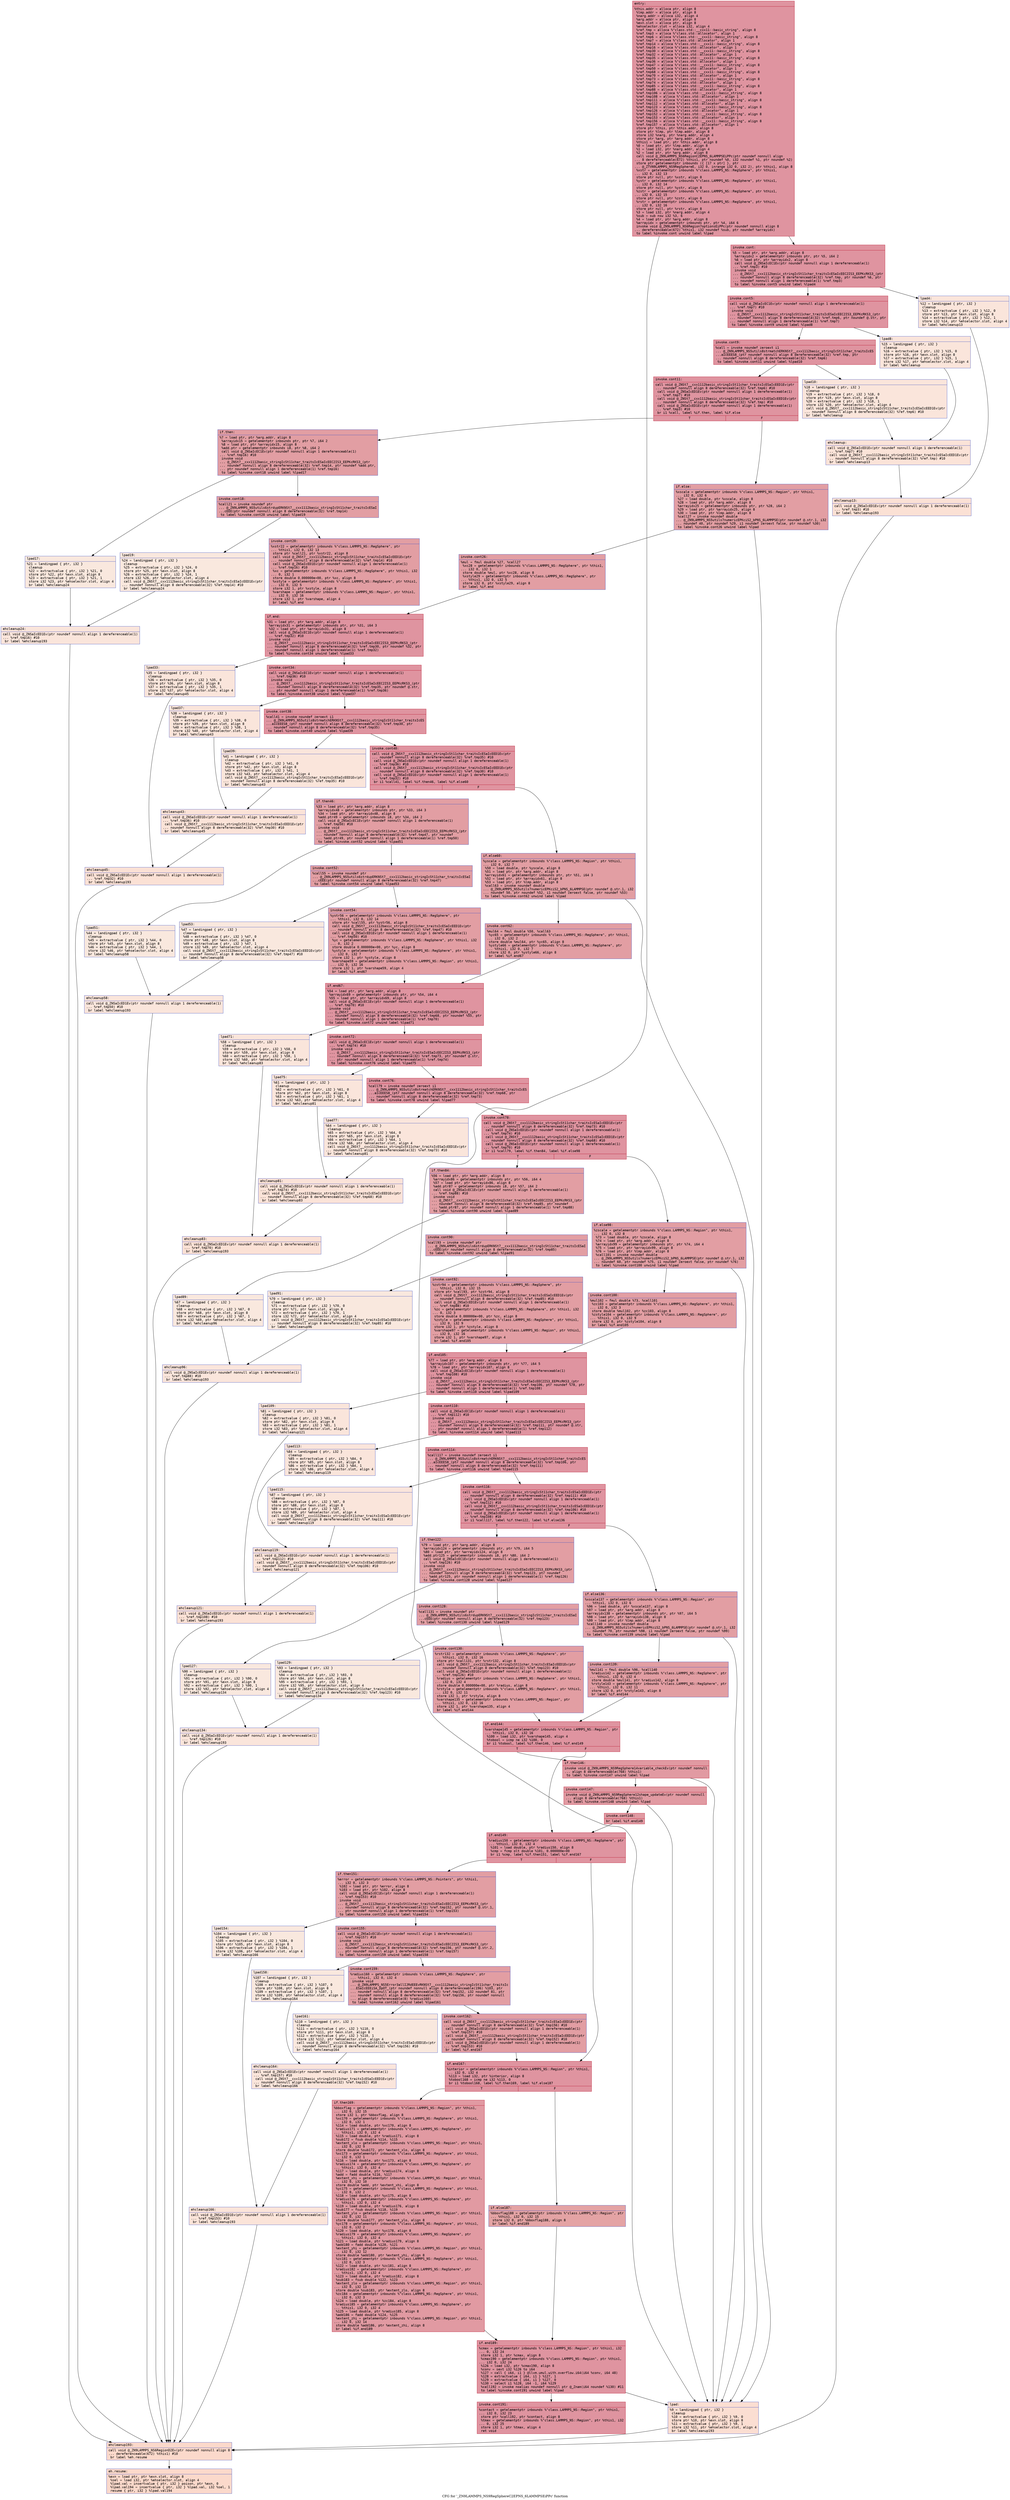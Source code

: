digraph "CFG for '_ZN9LAMMPS_NS9RegSphereC2EPNS_6LAMMPSEiPPc' function" {
	label="CFG for '_ZN9LAMMPS_NS9RegSphereC2EPNS_6LAMMPSEiPPc' function";

	Node0x55f8d2d08240 [shape=record,color="#b70d28ff", style=filled, fillcolor="#b70d2870" fontname="Courier",label="{entry:\l|  %this.addr = alloca ptr, align 8\l  %lmp.addr = alloca ptr, align 8\l  %narg.addr = alloca i32, align 4\l  %arg.addr = alloca ptr, align 8\l  %exn.slot = alloca ptr, align 8\l  %ehselector.slot = alloca i32, align 4\l  %ref.tmp = alloca %\"class.std::__cxx11::basic_string\", align 8\l  %ref.tmp3 = alloca %\"class.std::allocator\", align 1\l  %ref.tmp6 = alloca %\"class.std::__cxx11::basic_string\", align 8\l  %ref.tmp7 = alloca %\"class.std::allocator\", align 1\l  %ref.tmp14 = alloca %\"class.std::__cxx11::basic_string\", align 8\l  %ref.tmp16 = alloca %\"class.std::allocator\", align 1\l  %ref.tmp30 = alloca %\"class.std::__cxx11::basic_string\", align 8\l  %ref.tmp32 = alloca %\"class.std::allocator\", align 1\l  %ref.tmp35 = alloca %\"class.std::__cxx11::basic_string\", align 8\l  %ref.tmp36 = alloca %\"class.std::allocator\", align 1\l  %ref.tmp47 = alloca %\"class.std::__cxx11::basic_string\", align 8\l  %ref.tmp50 = alloca %\"class.std::allocator\", align 1\l  %ref.tmp68 = alloca %\"class.std::__cxx11::basic_string\", align 8\l  %ref.tmp70 = alloca %\"class.std::allocator\", align 1\l  %ref.tmp73 = alloca %\"class.std::__cxx11::basic_string\", align 8\l  %ref.tmp74 = alloca %\"class.std::allocator\", align 1\l  %ref.tmp85 = alloca %\"class.std::__cxx11::basic_string\", align 8\l  %ref.tmp88 = alloca %\"class.std::allocator\", align 1\l  %ref.tmp106 = alloca %\"class.std::__cxx11::basic_string\", align 8\l  %ref.tmp108 = alloca %\"class.std::allocator\", align 1\l  %ref.tmp111 = alloca %\"class.std::__cxx11::basic_string\", align 8\l  %ref.tmp112 = alloca %\"class.std::allocator\", align 1\l  %ref.tmp123 = alloca %\"class.std::__cxx11::basic_string\", align 8\l  %ref.tmp126 = alloca %\"class.std::allocator\", align 1\l  %ref.tmp152 = alloca %\"class.std::__cxx11::basic_string\", align 8\l  %ref.tmp153 = alloca %\"class.std::allocator\", align 1\l  %ref.tmp156 = alloca %\"class.std::__cxx11::basic_string\", align 8\l  %ref.tmp157 = alloca %\"class.std::allocator\", align 1\l  store ptr %this, ptr %this.addr, align 8\l  store ptr %lmp, ptr %lmp.addr, align 8\l  store i32 %narg, ptr %narg.addr, align 4\l  store ptr %arg, ptr %arg.addr, align 8\l  %this1 = load ptr, ptr %this.addr, align 8\l  %0 = load ptr, ptr %lmp.addr, align 8\l  %1 = load i32, ptr %narg.addr, align 4\l  %2 = load ptr, ptr %arg.addr, align 8\l  call void @_ZN9LAMMPS_NS6RegionC2EPNS_6LAMMPSEiPPc(ptr noundef nonnull align\l... 8 dereferenceable(672) %this1, ptr noundef %0, i32 noundef %1, ptr noundef %2)\l  store ptr getelementptr inbounds (\{ [17 x ptr] \}, ptr\l... @_ZTVN9LAMMPS_NS9RegSphereE, i32 0, inrange i32 0, i32 2), ptr %this1, align 8\l  %xstr = getelementptr inbounds %\"class.LAMMPS_NS::RegSphere\", ptr %this1,\l... i32 0, i32 13\l  store ptr null, ptr %xstr, align 8\l  %ystr = getelementptr inbounds %\"class.LAMMPS_NS::RegSphere\", ptr %this1,\l... i32 0, i32 14\l  store ptr null, ptr %ystr, align 8\l  %zstr = getelementptr inbounds %\"class.LAMMPS_NS::RegSphere\", ptr %this1,\l... i32 0, i32 15\l  store ptr null, ptr %zstr, align 8\l  %rstr = getelementptr inbounds %\"class.LAMMPS_NS::RegSphere\", ptr %this1,\l... i32 0, i32 16\l  store ptr null, ptr %rstr, align 8\l  %3 = load i32, ptr %narg.addr, align 4\l  %sub = sub nsw i32 %3, 6\l  %4 = load ptr, ptr %arg.addr, align 8\l  %arrayidx = getelementptr inbounds ptr, ptr %4, i64 6\l  invoke void @_ZN9LAMMPS_NS6Region7optionsEiPPc(ptr noundef nonnull align 8\l... dereferenceable(672) %this1, i32 noundef %sub, ptr noundef %arrayidx)\l          to label %invoke.cont unwind label %lpad\l}"];
	Node0x55f8d2d08240 -> Node0x55f8d2d0bfe0[tooltip="entry -> invoke.cont\nProbability 100.00%" ];
	Node0x55f8d2d08240 -> Node0x55f8d2d0c0c0[tooltip="entry -> lpad\nProbability 0.00%" ];
	Node0x55f8d2d0bfe0 [shape=record,color="#b70d28ff", style=filled, fillcolor="#b70d2870" fontname="Courier",label="{invoke.cont:\l|  %5 = load ptr, ptr %arg.addr, align 8\l  %arrayidx2 = getelementptr inbounds ptr, ptr %5, i64 2\l  %6 = load ptr, ptr %arrayidx2, align 8\l  call void @_ZNSaIcEC1Ev(ptr noundef nonnull align 1 dereferenceable(1)\l... %ref.tmp3) #10\l  invoke void\l... @_ZNSt7__cxx1112basic_stringIcSt11char_traitsIcESaIcEEC2IS3_EEPKcRKS3_(ptr\l... noundef nonnull align 8 dereferenceable(32) %ref.tmp, ptr noundef %6, ptr\l... noundef nonnull align 1 dereferenceable(1) %ref.tmp3)\l          to label %invoke.cont5 unwind label %lpad4\l}"];
	Node0x55f8d2d0bfe0 -> Node0x55f8d2d0cd70[tooltip="invoke.cont -> invoke.cont5\nProbability 100.00%" ];
	Node0x55f8d2d0bfe0 -> Node0x55f8d2d0ce50[tooltip="invoke.cont -> lpad4\nProbability 0.00%" ];
	Node0x55f8d2d0cd70 [shape=record,color="#b70d28ff", style=filled, fillcolor="#b70d2870" fontname="Courier",label="{invoke.cont5:\l|  call void @_ZNSaIcEC1Ev(ptr noundef nonnull align 1 dereferenceable(1)\l... %ref.tmp7) #10\l  invoke void\l... @_ZNSt7__cxx1112basic_stringIcSt11char_traitsIcESaIcEEC2IS3_EEPKcRKS3_(ptr\l... noundef nonnull align 8 dereferenceable(32) %ref.tmp6, ptr noundef @.str, ptr\l... noundef nonnull align 1 dereferenceable(1) %ref.tmp7)\l          to label %invoke.cont9 unwind label %lpad8\l}"];
	Node0x55f8d2d0cd70 -> Node0x55f8d2d0d1e0[tooltip="invoke.cont5 -> invoke.cont9\nProbability 100.00%" ];
	Node0x55f8d2d0cd70 -> Node0x55f8d2d0d230[tooltip="invoke.cont5 -> lpad8\nProbability 0.00%" ];
	Node0x55f8d2d0d1e0 [shape=record,color="#b70d28ff", style=filled, fillcolor="#b70d2870" fontname="Courier",label="{invoke.cont9:\l|  %call = invoke noundef zeroext i1\l... @_ZN9LAMMPS_NS5utils8strmatchERKNSt7__cxx1112basic_stringIcSt11char_traitsIcES\l...aIcEEES8_(ptr noundef nonnull align 8 dereferenceable(32) %ref.tmp, ptr\l... noundef nonnull align 8 dereferenceable(32) %ref.tmp6)\l          to label %invoke.cont11 unwind label %lpad10\l}"];
	Node0x55f8d2d0d1e0 -> Node0x55f8d2d0d190[tooltip="invoke.cont9 -> invoke.cont11\nProbability 100.00%" ];
	Node0x55f8d2d0d1e0 -> Node0x55f8d2d0d400[tooltip="invoke.cont9 -> lpad10\nProbability 0.00%" ];
	Node0x55f8d2d0d190 [shape=record,color="#b70d28ff", style=filled, fillcolor="#b70d2870" fontname="Courier",label="{invoke.cont11:\l|  call void @_ZNSt7__cxx1112basic_stringIcSt11char_traitsIcESaIcEED1Ev(ptr\l... noundef nonnull align 8 dereferenceable(32) %ref.tmp6) #10\l  call void @_ZNSaIcED1Ev(ptr noundef nonnull align 1 dereferenceable(1)\l... %ref.tmp7) #10\l  call void @_ZNSt7__cxx1112basic_stringIcSt11char_traitsIcESaIcEED1Ev(ptr\l... noundef nonnull align 8 dereferenceable(32) %ref.tmp) #10\l  call void @_ZNSaIcED1Ev(ptr noundef nonnull align 1 dereferenceable(1)\l... %ref.tmp3) #10\l  br i1 %call, label %if.then, label %if.else\l|{<s0>T|<s1>F}}"];
	Node0x55f8d2d0d190:s0 -> Node0x55f8d2d0dd40[tooltip="invoke.cont11 -> if.then\nProbability 50.00%" ];
	Node0x55f8d2d0d190:s1 -> Node0x55f8d2d0ddf0[tooltip="invoke.cont11 -> if.else\nProbability 50.00%" ];
	Node0x55f8d2d0dd40 [shape=record,color="#3d50c3ff", style=filled, fillcolor="#be242e70" fontname="Courier",label="{if.then:\l|  %7 = load ptr, ptr %arg.addr, align 8\l  %arrayidx15 = getelementptr inbounds ptr, ptr %7, i64 2\l  %8 = load ptr, ptr %arrayidx15, align 8\l  %add.ptr = getelementptr inbounds i8, ptr %8, i64 2\l  call void @_ZNSaIcEC1Ev(ptr noundef nonnull align 1 dereferenceable(1)\l... %ref.tmp16) #10\l  invoke void\l... @_ZNSt7__cxx1112basic_stringIcSt11char_traitsIcESaIcEEC2IS3_EEPKcRKS3_(ptr\l... noundef nonnull align 8 dereferenceable(32) %ref.tmp14, ptr noundef %add.ptr,\l... ptr noundef nonnull align 1 dereferenceable(1) %ref.tmp16)\l          to label %invoke.cont18 unwind label %lpad17\l}"];
	Node0x55f8d2d0dd40 -> Node0x55f8d2d0e380[tooltip="if.then -> invoke.cont18\nProbability 100.00%" ];
	Node0x55f8d2d0dd40 -> Node0x55f8d2d0e400[tooltip="if.then -> lpad17\nProbability 0.00%" ];
	Node0x55f8d2d0e380 [shape=record,color="#3d50c3ff", style=filled, fillcolor="#be242e70" fontname="Courier",label="{invoke.cont18:\l|  %call21 = invoke noundef ptr\l... @_ZN9LAMMPS_NS5utils6strdupERKNSt7__cxx1112basic_stringIcSt11char_traitsIcESaI\l...cEEE(ptr noundef nonnull align 8 dereferenceable(32) %ref.tmp14)\l          to label %invoke.cont20 unwind label %lpad19\l}"];
	Node0x55f8d2d0e380 -> Node0x55f8d2d0e330[tooltip="invoke.cont18 -> invoke.cont20\nProbability 100.00%" ];
	Node0x55f8d2d0e380 -> Node0x55f8d2d0e6f0[tooltip="invoke.cont18 -> lpad19\nProbability 0.00%" ];
	Node0x55f8d2d0e330 [shape=record,color="#3d50c3ff", style=filled, fillcolor="#be242e70" fontname="Courier",label="{invoke.cont20:\l|  %xstr22 = getelementptr inbounds %\"class.LAMMPS_NS::RegSphere\", ptr\l... %this1, i32 0, i32 13\l  store ptr %call21, ptr %xstr22, align 8\l  call void @_ZNSt7__cxx1112basic_stringIcSt11char_traitsIcESaIcEED1Ev(ptr\l... noundef nonnull align 8 dereferenceable(32) %ref.tmp14) #10\l  call void @_ZNSaIcED1Ev(ptr noundef nonnull align 1 dereferenceable(1)\l... %ref.tmp16) #10\l  %xc = getelementptr inbounds %\"class.LAMMPS_NS::RegSphere\", ptr %this1, i32\l... 0, i32 1\l  store double 0.000000e+00, ptr %xc, align 8\l  %xstyle = getelementptr inbounds %\"class.LAMMPS_NS::RegSphere\", ptr %this1,\l... i32 0, i32 5\l  store i32 1, ptr %xstyle, align 8\l  %varshape = getelementptr inbounds %\"class.LAMMPS_NS::Region\", ptr %this1,\l... i32 0, i32 16\l  store i32 1, ptr %varshape, align 4\l  br label %if.end\l}"];
	Node0x55f8d2d0e330 -> Node0x55f8d2d10bb0[tooltip="invoke.cont20 -> if.end\nProbability 100.00%" ];
	Node0x55f8d2d0c0c0 [shape=record,color="#3d50c3ff", style=filled, fillcolor="#f7b59970" fontname="Courier",label="{lpad:\l|  %9 = landingpad \{ ptr, i32 \}\l          cleanup\l  %10 = extractvalue \{ ptr, i32 \} %9, 0\l  store ptr %10, ptr %exn.slot, align 8\l  %11 = extractvalue \{ ptr, i32 \} %9, 1\l  store i32 %11, ptr %ehselector.slot, align 4\l  br label %ehcleanup193\l}"];
	Node0x55f8d2d0c0c0 -> Node0x55f8d2d10f40[tooltip="lpad -> ehcleanup193\nProbability 100.00%" ];
	Node0x55f8d2d0ce50 [shape=record,color="#3d50c3ff", style=filled, fillcolor="#f4c5ad70" fontname="Courier",label="{lpad4:\l|  %12 = landingpad \{ ptr, i32 \}\l          cleanup\l  %13 = extractvalue \{ ptr, i32 \} %12, 0\l  store ptr %13, ptr %exn.slot, align 8\l  %14 = extractvalue \{ ptr, i32 \} %12, 1\l  store i32 %14, ptr %ehselector.slot, align 4\l  br label %ehcleanup13\l}"];
	Node0x55f8d2d0ce50 -> Node0x55f8d2d112b0[tooltip="lpad4 -> ehcleanup13\nProbability 100.00%" ];
	Node0x55f8d2d0d230 [shape=record,color="#3d50c3ff", style=filled, fillcolor="#f4c5ad70" fontname="Courier",label="{lpad8:\l|  %15 = landingpad \{ ptr, i32 \}\l          cleanup\l  %16 = extractvalue \{ ptr, i32 \} %15, 0\l  store ptr %16, ptr %exn.slot, align 8\l  %17 = extractvalue \{ ptr, i32 \} %15, 1\l  store i32 %17, ptr %ehselector.slot, align 4\l  br label %ehcleanup\l}"];
	Node0x55f8d2d0d230 -> Node0x55f8d2d11680[tooltip="lpad8 -> ehcleanup\nProbability 100.00%" ];
	Node0x55f8d2d0d400 [shape=record,color="#3d50c3ff", style=filled, fillcolor="#f4c5ad70" fontname="Courier",label="{lpad10:\l|  %18 = landingpad \{ ptr, i32 \}\l          cleanup\l  %19 = extractvalue \{ ptr, i32 \} %18, 0\l  store ptr %19, ptr %exn.slot, align 8\l  %20 = extractvalue \{ ptr, i32 \} %18, 1\l  store i32 %20, ptr %ehselector.slot, align 4\l  call void @_ZNSt7__cxx1112basic_stringIcSt11char_traitsIcESaIcEED1Ev(ptr\l... noundef nonnull align 8 dereferenceable(32) %ref.tmp6) #10\l  br label %ehcleanup\l}"];
	Node0x55f8d2d0d400 -> Node0x55f8d2d11680[tooltip="lpad10 -> ehcleanup\nProbability 100.00%" ];
	Node0x55f8d2d11680 [shape=record,color="#3d50c3ff", style=filled, fillcolor="#f6bfa670" fontname="Courier",label="{ehcleanup:\l|  call void @_ZNSaIcED1Ev(ptr noundef nonnull align 1 dereferenceable(1)\l... %ref.tmp7) #10\l  call void @_ZNSt7__cxx1112basic_stringIcSt11char_traitsIcESaIcEED1Ev(ptr\l... noundef nonnull align 8 dereferenceable(32) %ref.tmp) #10\l  br label %ehcleanup13\l}"];
	Node0x55f8d2d11680 -> Node0x55f8d2d112b0[tooltip="ehcleanup -> ehcleanup13\nProbability 100.00%" ];
	Node0x55f8d2d112b0 [shape=record,color="#3d50c3ff", style=filled, fillcolor="#f7bca170" fontname="Courier",label="{ehcleanup13:\l|  call void @_ZNSaIcED1Ev(ptr noundef nonnull align 1 dereferenceable(1)\l... %ref.tmp3) #10\l  br label %ehcleanup193\l}"];
	Node0x55f8d2d112b0 -> Node0x55f8d2d10f40[tooltip="ehcleanup13 -> ehcleanup193\nProbability 100.00%" ];
	Node0x55f8d2d0e400 [shape=record,color="#3d50c3ff", style=filled, fillcolor="#f2cab570" fontname="Courier",label="{lpad17:\l|  %21 = landingpad \{ ptr, i32 \}\l          cleanup\l  %22 = extractvalue \{ ptr, i32 \} %21, 0\l  store ptr %22, ptr %exn.slot, align 8\l  %23 = extractvalue \{ ptr, i32 \} %21, 1\l  store i32 %23, ptr %ehselector.slot, align 4\l  br label %ehcleanup24\l}"];
	Node0x55f8d2d0e400 -> Node0x55f8d2d12260[tooltip="lpad17 -> ehcleanup24\nProbability 100.00%" ];
	Node0x55f8d2d0e6f0 [shape=record,color="#3d50c3ff", style=filled, fillcolor="#f2cab570" fontname="Courier",label="{lpad19:\l|  %24 = landingpad \{ ptr, i32 \}\l          cleanup\l  %25 = extractvalue \{ ptr, i32 \} %24, 0\l  store ptr %25, ptr %exn.slot, align 8\l  %26 = extractvalue \{ ptr, i32 \} %24, 1\l  store i32 %26, ptr %ehselector.slot, align 4\l  call void @_ZNSt7__cxx1112basic_stringIcSt11char_traitsIcESaIcEED1Ev(ptr\l... noundef nonnull align 8 dereferenceable(32) %ref.tmp14) #10\l  br label %ehcleanup24\l}"];
	Node0x55f8d2d0e6f0 -> Node0x55f8d2d12260[tooltip="lpad19 -> ehcleanup24\nProbability 100.00%" ];
	Node0x55f8d2d12260 [shape=record,color="#3d50c3ff", style=filled, fillcolor="#f4c5ad70" fontname="Courier",label="{ehcleanup24:\l|  call void @_ZNSaIcED1Ev(ptr noundef nonnull align 1 dereferenceable(1)\l... %ref.tmp16) #10\l  br label %ehcleanup193\l}"];
	Node0x55f8d2d12260 -> Node0x55f8d2d10f40[tooltip="ehcleanup24 -> ehcleanup193\nProbability 100.00%" ];
	Node0x55f8d2d0ddf0 [shape=record,color="#3d50c3ff", style=filled, fillcolor="#be242e70" fontname="Courier",label="{if.else:\l|  %xscale = getelementptr inbounds %\"class.LAMMPS_NS::Region\", ptr %this1,\l... i32 0, i32 6\l  %27 = load double, ptr %xscale, align 8\l  %28 = load ptr, ptr %arg.addr, align 8\l  %arrayidx25 = getelementptr inbounds ptr, ptr %28, i64 2\l  %29 = load ptr, ptr %arrayidx25, align 8\l  %30 = load ptr, ptr %lmp.addr, align 8\l  %call27 = invoke noundef double\l... @_ZN9LAMMPS_NS5utils7numericEPKciS2_bPNS_6LAMMPSE(ptr noundef @.str.1, i32\l... noundef 40, ptr noundef %29, i1 noundef zeroext false, ptr noundef %30)\l          to label %invoke.cont26 unwind label %lpad\l}"];
	Node0x55f8d2d0ddf0 -> Node0x55f8d2d12cb0[tooltip="if.else -> invoke.cont26\nProbability 100.00%" ];
	Node0x55f8d2d0ddf0 -> Node0x55f8d2d0c0c0[tooltip="if.else -> lpad\nProbability 0.00%" ];
	Node0x55f8d2d12cb0 [shape=record,color="#3d50c3ff", style=filled, fillcolor="#be242e70" fontname="Courier",label="{invoke.cont26:\l|  %mul = fmul double %27, %call27\l  %xc28 = getelementptr inbounds %\"class.LAMMPS_NS::RegSphere\", ptr %this1,\l... i32 0, i32 1\l  store double %mul, ptr %xc28, align 8\l  %xstyle29 = getelementptr inbounds %\"class.LAMMPS_NS::RegSphere\", ptr\l... %this1, i32 0, i32 5\l  store i32 0, ptr %xstyle29, align 8\l  br label %if.end\l}"];
	Node0x55f8d2d12cb0 -> Node0x55f8d2d10bb0[tooltip="invoke.cont26 -> if.end\nProbability 100.00%" ];
	Node0x55f8d2d10bb0 [shape=record,color="#b70d28ff", style=filled, fillcolor="#b70d2870" fontname="Courier",label="{if.end:\l|  %31 = load ptr, ptr %arg.addr, align 8\l  %arrayidx31 = getelementptr inbounds ptr, ptr %31, i64 3\l  %32 = load ptr, ptr %arrayidx31, align 8\l  call void @_ZNSaIcEC1Ev(ptr noundef nonnull align 1 dereferenceable(1)\l... %ref.tmp32) #10\l  invoke void\l... @_ZNSt7__cxx1112basic_stringIcSt11char_traitsIcESaIcEEC2IS3_EEPKcRKS3_(ptr\l... noundef nonnull align 8 dereferenceable(32) %ref.tmp30, ptr noundef %32, ptr\l... noundef nonnull align 1 dereferenceable(1) %ref.tmp32)\l          to label %invoke.cont34 unwind label %lpad33\l}"];
	Node0x55f8d2d10bb0 -> Node0x55f8d2d0a270[tooltip="if.end -> invoke.cont34\nProbability 100.00%" ];
	Node0x55f8d2d10bb0 -> Node0x55f8d2d0a2f0[tooltip="if.end -> lpad33\nProbability 0.00%" ];
	Node0x55f8d2d0a270 [shape=record,color="#b70d28ff", style=filled, fillcolor="#b70d2870" fontname="Courier",label="{invoke.cont34:\l|  call void @_ZNSaIcEC1Ev(ptr noundef nonnull align 1 dereferenceable(1)\l... %ref.tmp36) #10\l  invoke void\l... @_ZNSt7__cxx1112basic_stringIcSt11char_traitsIcESaIcEEC2IS3_EEPKcRKS3_(ptr\l... noundef nonnull align 8 dereferenceable(32) %ref.tmp35, ptr noundef @.str,\l... ptr noundef nonnull align 1 dereferenceable(1) %ref.tmp36)\l          to label %invoke.cont38 unwind label %lpad37\l}"];
	Node0x55f8d2d0a270 -> Node0x55f8d2d14340[tooltip="invoke.cont34 -> invoke.cont38\nProbability 100.00%" ];
	Node0x55f8d2d0a270 -> Node0x55f8d2d14390[tooltip="invoke.cont34 -> lpad37\nProbability 0.00%" ];
	Node0x55f8d2d14340 [shape=record,color="#b70d28ff", style=filled, fillcolor="#b70d2870" fontname="Courier",label="{invoke.cont38:\l|  %call41 = invoke noundef zeroext i1\l... @_ZN9LAMMPS_NS5utils8strmatchERKNSt7__cxx1112basic_stringIcSt11char_traitsIcES\l...aIcEEES8_(ptr noundef nonnull align 8 dereferenceable(32) %ref.tmp30, ptr\l... noundef nonnull align 8 dereferenceable(32) %ref.tmp35)\l          to label %invoke.cont40 unwind label %lpad39\l}"];
	Node0x55f8d2d14340 -> Node0x55f8d2d142f0[tooltip="invoke.cont38 -> invoke.cont40\nProbability 100.00%" ];
	Node0x55f8d2d14340 -> Node0x55f8d2d145d0[tooltip="invoke.cont38 -> lpad39\nProbability 0.00%" ];
	Node0x55f8d2d142f0 [shape=record,color="#b70d28ff", style=filled, fillcolor="#b70d2870" fontname="Courier",label="{invoke.cont40:\l|  call void @_ZNSt7__cxx1112basic_stringIcSt11char_traitsIcESaIcEED1Ev(ptr\l... noundef nonnull align 8 dereferenceable(32) %ref.tmp35) #10\l  call void @_ZNSaIcED1Ev(ptr noundef nonnull align 1 dereferenceable(1)\l... %ref.tmp36) #10\l  call void @_ZNSt7__cxx1112basic_stringIcSt11char_traitsIcESaIcEED1Ev(ptr\l... noundef nonnull align 8 dereferenceable(32) %ref.tmp30) #10\l  call void @_ZNSaIcED1Ev(ptr noundef nonnull align 1 dereferenceable(1)\l... %ref.tmp32) #10\l  br i1 %call41, label %if.then46, label %if.else60\l|{<s0>T|<s1>F}}"];
	Node0x55f8d2d142f0:s0 -> Node0x55f8d2d14cb0[tooltip="invoke.cont40 -> if.then46\nProbability 50.00%" ];
	Node0x55f8d2d142f0:s1 -> Node0x55f8d2d14d30[tooltip="invoke.cont40 -> if.else60\nProbability 50.00%" ];
	Node0x55f8d2d14cb0 [shape=record,color="#3d50c3ff", style=filled, fillcolor="#be242e70" fontname="Courier",label="{if.then46:\l|  %33 = load ptr, ptr %arg.addr, align 8\l  %arrayidx48 = getelementptr inbounds ptr, ptr %33, i64 3\l  %34 = load ptr, ptr %arrayidx48, align 8\l  %add.ptr49 = getelementptr inbounds i8, ptr %34, i64 2\l  call void @_ZNSaIcEC1Ev(ptr noundef nonnull align 1 dereferenceable(1)\l... %ref.tmp50) #10\l  invoke void\l... @_ZNSt7__cxx1112basic_stringIcSt11char_traitsIcESaIcEEC2IS3_EEPKcRKS3_(ptr\l... noundef nonnull align 8 dereferenceable(32) %ref.tmp47, ptr noundef\l... %add.ptr49, ptr noundef nonnull align 1 dereferenceable(1) %ref.tmp50)\l          to label %invoke.cont52 unwind label %lpad51\l}"];
	Node0x55f8d2d14cb0 -> Node0x55f8d2d15260[tooltip="if.then46 -> invoke.cont52\nProbability 100.00%" ];
	Node0x55f8d2d14cb0 -> Node0x55f8d2d152e0[tooltip="if.then46 -> lpad51\nProbability 0.00%" ];
	Node0x55f8d2d15260 [shape=record,color="#3d50c3ff", style=filled, fillcolor="#be242e70" fontname="Courier",label="{invoke.cont52:\l|  %call55 = invoke noundef ptr\l... @_ZN9LAMMPS_NS5utils6strdupERKNSt7__cxx1112basic_stringIcSt11char_traitsIcESaI\l...cEEE(ptr noundef nonnull align 8 dereferenceable(32) %ref.tmp47)\l          to label %invoke.cont54 unwind label %lpad53\l}"];
	Node0x55f8d2d15260 -> Node0x55f8d2d15210[tooltip="invoke.cont52 -> invoke.cont54\nProbability 100.00%" ];
	Node0x55f8d2d15260 -> Node0x55f8d2d15570[tooltip="invoke.cont52 -> lpad53\nProbability 0.00%" ];
	Node0x55f8d2d15210 [shape=record,color="#3d50c3ff", style=filled, fillcolor="#be242e70" fontname="Courier",label="{invoke.cont54:\l|  %ystr56 = getelementptr inbounds %\"class.LAMMPS_NS::RegSphere\", ptr\l... %this1, i32 0, i32 14\l  store ptr %call55, ptr %ystr56, align 8\l  call void @_ZNSt7__cxx1112basic_stringIcSt11char_traitsIcESaIcEED1Ev(ptr\l... noundef nonnull align 8 dereferenceable(32) %ref.tmp47) #10\l  call void @_ZNSaIcED1Ev(ptr noundef nonnull align 1 dereferenceable(1)\l... %ref.tmp50) #10\l  %yc = getelementptr inbounds %\"class.LAMMPS_NS::RegSphere\", ptr %this1, i32\l... 0, i32 2\l  store double 0.000000e+00, ptr %yc, align 8\l  %ystyle = getelementptr inbounds %\"class.LAMMPS_NS::RegSphere\", ptr %this1,\l... i32 0, i32 7\l  store i32 1, ptr %ystyle, align 8\l  %varshape59 = getelementptr inbounds %\"class.LAMMPS_NS::Region\", ptr %this1,\l... i32 0, i32 16\l  store i32 1, ptr %varshape59, align 4\l  br label %if.end67\l}"];
	Node0x55f8d2d15210 -> Node0x55f8d2d16540[tooltip="invoke.cont54 -> if.end67\nProbability 100.00%" ];
	Node0x55f8d2d0a2f0 [shape=record,color="#3d50c3ff", style=filled, fillcolor="#f4c5ad70" fontname="Courier",label="{lpad33:\l|  %35 = landingpad \{ ptr, i32 \}\l          cleanup\l  %36 = extractvalue \{ ptr, i32 \} %35, 0\l  store ptr %36, ptr %exn.slot, align 8\l  %37 = extractvalue \{ ptr, i32 \} %35, 1\l  store i32 %37, ptr %ehselector.slot, align 4\l  br label %ehcleanup45\l}"];
	Node0x55f8d2d0a2f0 -> Node0x55f8d2d168e0[tooltip="lpad33 -> ehcleanup45\nProbability 100.00%" ];
	Node0x55f8d2d14390 [shape=record,color="#3d50c3ff", style=filled, fillcolor="#f4c5ad70" fontname="Courier",label="{lpad37:\l|  %38 = landingpad \{ ptr, i32 \}\l          cleanup\l  %39 = extractvalue \{ ptr, i32 \} %38, 0\l  store ptr %39, ptr %exn.slot, align 8\l  %40 = extractvalue \{ ptr, i32 \} %38, 1\l  store i32 %40, ptr %ehselector.slot, align 4\l  br label %ehcleanup43\l}"];
	Node0x55f8d2d14390 -> Node0x55f8d2d16c50[tooltip="lpad37 -> ehcleanup43\nProbability 100.00%" ];
	Node0x55f8d2d145d0 [shape=record,color="#3d50c3ff", style=filled, fillcolor="#f4c5ad70" fontname="Courier",label="{lpad39:\l|  %41 = landingpad \{ ptr, i32 \}\l          cleanup\l  %42 = extractvalue \{ ptr, i32 \} %41, 0\l  store ptr %42, ptr %exn.slot, align 8\l  %43 = extractvalue \{ ptr, i32 \} %41, 1\l  store i32 %43, ptr %ehselector.slot, align 4\l  call void @_ZNSt7__cxx1112basic_stringIcSt11char_traitsIcESaIcEED1Ev(ptr\l... noundef nonnull align 8 dereferenceable(32) %ref.tmp35) #10\l  br label %ehcleanup43\l}"];
	Node0x55f8d2d145d0 -> Node0x55f8d2d16c50[tooltip="lpad39 -> ehcleanup43\nProbability 100.00%" ];
	Node0x55f8d2d16c50 [shape=record,color="#3d50c3ff", style=filled, fillcolor="#f6bfa670" fontname="Courier",label="{ehcleanup43:\l|  call void @_ZNSaIcED1Ev(ptr noundef nonnull align 1 dereferenceable(1)\l... %ref.tmp36) #10\l  call void @_ZNSt7__cxx1112basic_stringIcSt11char_traitsIcESaIcEED1Ev(ptr\l... noundef nonnull align 8 dereferenceable(32) %ref.tmp30) #10\l  br label %ehcleanup45\l}"];
	Node0x55f8d2d16c50 -> Node0x55f8d2d168e0[tooltip="ehcleanup43 -> ehcleanup45\nProbability 100.00%" ];
	Node0x55f8d2d168e0 [shape=record,color="#3d50c3ff", style=filled, fillcolor="#f7bca170" fontname="Courier",label="{ehcleanup45:\l|  call void @_ZNSaIcED1Ev(ptr noundef nonnull align 1 dereferenceable(1)\l... %ref.tmp32) #10\l  br label %ehcleanup193\l}"];
	Node0x55f8d2d168e0 -> Node0x55f8d2d10f40[tooltip="ehcleanup45 -> ehcleanup193\nProbability 100.00%" ];
	Node0x55f8d2d152e0 [shape=record,color="#3d50c3ff", style=filled, fillcolor="#f2cab570" fontname="Courier",label="{lpad51:\l|  %44 = landingpad \{ ptr, i32 \}\l          cleanup\l  %45 = extractvalue \{ ptr, i32 \} %44, 0\l  store ptr %45, ptr %exn.slot, align 8\l  %46 = extractvalue \{ ptr, i32 \} %44, 1\l  store i32 %46, ptr %ehselector.slot, align 4\l  br label %ehcleanup58\l}"];
	Node0x55f8d2d152e0 -> Node0x55f8d2d177d0[tooltip="lpad51 -> ehcleanup58\nProbability 100.00%" ];
	Node0x55f8d2d15570 [shape=record,color="#3d50c3ff", style=filled, fillcolor="#f2cab570" fontname="Courier",label="{lpad53:\l|  %47 = landingpad \{ ptr, i32 \}\l          cleanup\l  %48 = extractvalue \{ ptr, i32 \} %47, 0\l  store ptr %48, ptr %exn.slot, align 8\l  %49 = extractvalue \{ ptr, i32 \} %47, 1\l  store i32 %49, ptr %ehselector.slot, align 4\l  call void @_ZNSt7__cxx1112basic_stringIcSt11char_traitsIcESaIcEED1Ev(ptr\l... noundef nonnull align 8 dereferenceable(32) %ref.tmp47) #10\l  br label %ehcleanup58\l}"];
	Node0x55f8d2d15570 -> Node0x55f8d2d177d0[tooltip="lpad53 -> ehcleanup58\nProbability 100.00%" ];
	Node0x55f8d2d177d0 [shape=record,color="#3d50c3ff", style=filled, fillcolor="#f4c5ad70" fontname="Courier",label="{ehcleanup58:\l|  call void @_ZNSaIcED1Ev(ptr noundef nonnull align 1 dereferenceable(1)\l... %ref.tmp50) #10\l  br label %ehcleanup193\l}"];
	Node0x55f8d2d177d0 -> Node0x55f8d2d10f40[tooltip="ehcleanup58 -> ehcleanup193\nProbability 100.00%" ];
	Node0x55f8d2d14d30 [shape=record,color="#3d50c3ff", style=filled, fillcolor="#be242e70" fontname="Courier",label="{if.else60:\l|  %yscale = getelementptr inbounds %\"class.LAMMPS_NS::Region\", ptr %this1,\l... i32 0, i32 7\l  %50 = load double, ptr %yscale, align 8\l  %51 = load ptr, ptr %arg.addr, align 8\l  %arrayidx61 = getelementptr inbounds ptr, ptr %51, i64 3\l  %52 = load ptr, ptr %arrayidx61, align 8\l  %53 = load ptr, ptr %lmp.addr, align 8\l  %call63 = invoke noundef double\l... @_ZN9LAMMPS_NS5utils7numericEPKciS2_bPNS_6LAMMPSE(ptr noundef @.str.1, i32\l... noundef 50, ptr noundef %52, i1 noundef zeroext false, ptr noundef %53)\l          to label %invoke.cont62 unwind label %lpad\l}"];
	Node0x55f8d2d14d30 -> Node0x55f8d2d18a00[tooltip="if.else60 -> invoke.cont62\nProbability 100.00%" ];
	Node0x55f8d2d14d30 -> Node0x55f8d2d0c0c0[tooltip="if.else60 -> lpad\nProbability 0.00%" ];
	Node0x55f8d2d18a00 [shape=record,color="#3d50c3ff", style=filled, fillcolor="#be242e70" fontname="Courier",label="{invoke.cont62:\l|  %mul64 = fmul double %50, %call63\l  %yc65 = getelementptr inbounds %\"class.LAMMPS_NS::RegSphere\", ptr %this1,\l... i32 0, i32 2\l  store double %mul64, ptr %yc65, align 8\l  %ystyle66 = getelementptr inbounds %\"class.LAMMPS_NS::RegSphere\", ptr\l... %this1, i32 0, i32 7\l  store i32 0, ptr %ystyle66, align 8\l  br label %if.end67\l}"];
	Node0x55f8d2d18a00 -> Node0x55f8d2d16540[tooltip="invoke.cont62 -> if.end67\nProbability 100.00%" ];
	Node0x55f8d2d16540 [shape=record,color="#b70d28ff", style=filled, fillcolor="#b70d2870" fontname="Courier",label="{if.end67:\l|  %54 = load ptr, ptr %arg.addr, align 8\l  %arrayidx69 = getelementptr inbounds ptr, ptr %54, i64 4\l  %55 = load ptr, ptr %arrayidx69, align 8\l  call void @_ZNSaIcEC1Ev(ptr noundef nonnull align 1 dereferenceable(1)\l... %ref.tmp70) #10\l  invoke void\l... @_ZNSt7__cxx1112basic_stringIcSt11char_traitsIcESaIcEEC2IS3_EEPKcRKS3_(ptr\l... noundef nonnull align 8 dereferenceable(32) %ref.tmp68, ptr noundef %55, ptr\l... noundef nonnull align 1 dereferenceable(1) %ref.tmp70)\l          to label %invoke.cont72 unwind label %lpad71\l}"];
	Node0x55f8d2d16540 -> Node0x55f8d2d19440[tooltip="if.end67 -> invoke.cont72\nProbability 100.00%" ];
	Node0x55f8d2d16540 -> Node0x55f8d2d194c0[tooltip="if.end67 -> lpad71\nProbability 0.00%" ];
	Node0x55f8d2d19440 [shape=record,color="#b70d28ff", style=filled, fillcolor="#b70d2870" fontname="Courier",label="{invoke.cont72:\l|  call void @_ZNSaIcEC1Ev(ptr noundef nonnull align 1 dereferenceable(1)\l... %ref.tmp74) #10\l  invoke void\l... @_ZNSt7__cxx1112basic_stringIcSt11char_traitsIcESaIcEEC2IS3_EEPKcRKS3_(ptr\l... noundef nonnull align 8 dereferenceable(32) %ref.tmp73, ptr noundef @.str,\l... ptr noundef nonnull align 1 dereferenceable(1) %ref.tmp74)\l          to label %invoke.cont76 unwind label %lpad75\l}"];
	Node0x55f8d2d19440 -> Node0x55f8d2d197e0[tooltip="invoke.cont72 -> invoke.cont76\nProbability 100.00%" ];
	Node0x55f8d2d19440 -> Node0x55f8d2d19830[tooltip="invoke.cont72 -> lpad75\nProbability 0.00%" ];
	Node0x55f8d2d197e0 [shape=record,color="#b70d28ff", style=filled, fillcolor="#b70d2870" fontname="Courier",label="{invoke.cont76:\l|  %call79 = invoke noundef zeroext i1\l... @_ZN9LAMMPS_NS5utils8strmatchERKNSt7__cxx1112basic_stringIcSt11char_traitsIcES\l...aIcEEES8_(ptr noundef nonnull align 8 dereferenceable(32) %ref.tmp68, ptr\l... noundef nonnull align 8 dereferenceable(32) %ref.tmp73)\l          to label %invoke.cont78 unwind label %lpad77\l}"];
	Node0x55f8d2d197e0 -> Node0x55f8d2d19790[tooltip="invoke.cont76 -> invoke.cont78\nProbability 100.00%" ];
	Node0x55f8d2d197e0 -> Node0x55f8d2d19a60[tooltip="invoke.cont76 -> lpad77\nProbability 0.00%" ];
	Node0x55f8d2d19790 [shape=record,color="#b70d28ff", style=filled, fillcolor="#b70d2870" fontname="Courier",label="{invoke.cont78:\l|  call void @_ZNSt7__cxx1112basic_stringIcSt11char_traitsIcESaIcEED1Ev(ptr\l... noundef nonnull align 8 dereferenceable(32) %ref.tmp73) #10\l  call void @_ZNSaIcED1Ev(ptr noundef nonnull align 1 dereferenceable(1)\l... %ref.tmp74) #10\l  call void @_ZNSt7__cxx1112basic_stringIcSt11char_traitsIcESaIcEED1Ev(ptr\l... noundef nonnull align 8 dereferenceable(32) %ref.tmp68) #10\l  call void @_ZNSaIcED1Ev(ptr noundef nonnull align 1 dereferenceable(1)\l... %ref.tmp70) #10\l  br i1 %call79, label %if.then84, label %if.else98\l|{<s0>T|<s1>F}}"];
	Node0x55f8d2d19790:s0 -> Node0x55f8d2d1a120[tooltip="invoke.cont78 -> if.then84\nProbability 50.00%" ];
	Node0x55f8d2d19790:s1 -> Node0x55f8d2d1a1a0[tooltip="invoke.cont78 -> if.else98\nProbability 50.00%" ];
	Node0x55f8d2d1a120 [shape=record,color="#3d50c3ff", style=filled, fillcolor="#be242e70" fontname="Courier",label="{if.then84:\l|  %56 = load ptr, ptr %arg.addr, align 8\l  %arrayidx86 = getelementptr inbounds ptr, ptr %56, i64 4\l  %57 = load ptr, ptr %arrayidx86, align 8\l  %add.ptr87 = getelementptr inbounds i8, ptr %57, i64 2\l  call void @_ZNSaIcEC1Ev(ptr noundef nonnull align 1 dereferenceable(1)\l... %ref.tmp88) #10\l  invoke void\l... @_ZNSt7__cxx1112basic_stringIcSt11char_traitsIcESaIcEEC2IS3_EEPKcRKS3_(ptr\l... noundef nonnull align 8 dereferenceable(32) %ref.tmp85, ptr noundef\l... %add.ptr87, ptr noundef nonnull align 1 dereferenceable(1) %ref.tmp88)\l          to label %invoke.cont90 unwind label %lpad89\l}"];
	Node0x55f8d2d1a120 -> Node0x55f8d2d1a6d0[tooltip="if.then84 -> invoke.cont90\nProbability 100.00%" ];
	Node0x55f8d2d1a120 -> Node0x55f8d2d1a750[tooltip="if.then84 -> lpad89\nProbability 0.00%" ];
	Node0x55f8d2d1a6d0 [shape=record,color="#3d50c3ff", style=filled, fillcolor="#be242e70" fontname="Courier",label="{invoke.cont90:\l|  %call93 = invoke noundef ptr\l... @_ZN9LAMMPS_NS5utils6strdupERKNSt7__cxx1112basic_stringIcSt11char_traitsIcESaI\l...cEEE(ptr noundef nonnull align 8 dereferenceable(32) %ref.tmp85)\l          to label %invoke.cont92 unwind label %lpad91\l}"];
	Node0x55f8d2d1a6d0 -> Node0x55f8d2d1a680[tooltip="invoke.cont90 -> invoke.cont92\nProbability 100.00%" ];
	Node0x55f8d2d1a6d0 -> Node0x55f8d2d1a9e0[tooltip="invoke.cont90 -> lpad91\nProbability 0.00%" ];
	Node0x55f8d2d1a680 [shape=record,color="#3d50c3ff", style=filled, fillcolor="#be242e70" fontname="Courier",label="{invoke.cont92:\l|  %zstr94 = getelementptr inbounds %\"class.LAMMPS_NS::RegSphere\", ptr\l... %this1, i32 0, i32 15\l  store ptr %call93, ptr %zstr94, align 8\l  call void @_ZNSt7__cxx1112basic_stringIcSt11char_traitsIcESaIcEED1Ev(ptr\l... noundef nonnull align 8 dereferenceable(32) %ref.tmp85) #10\l  call void @_ZNSaIcED1Ev(ptr noundef nonnull align 1 dereferenceable(1)\l... %ref.tmp88) #10\l  %zc = getelementptr inbounds %\"class.LAMMPS_NS::RegSphere\", ptr %this1, i32\l... 0, i32 3\l  store double 0.000000e+00, ptr %zc, align 8\l  %zstyle = getelementptr inbounds %\"class.LAMMPS_NS::RegSphere\", ptr %this1,\l... i32 0, i32 9\l  store i32 1, ptr %zstyle, align 8\l  %varshape97 = getelementptr inbounds %\"class.LAMMPS_NS::Region\", ptr %this1,\l... i32 0, i32 16\l  store i32 1, ptr %varshape97, align 4\l  br label %if.end105\l}"];
	Node0x55f8d2d1a680 -> Node0x55f8d2d1b3d0[tooltip="invoke.cont92 -> if.end105\nProbability 100.00%" ];
	Node0x55f8d2d194c0 [shape=record,color="#3d50c3ff", style=filled, fillcolor="#f4c5ad70" fontname="Courier",label="{lpad71:\l|  %58 = landingpad \{ ptr, i32 \}\l          cleanup\l  %59 = extractvalue \{ ptr, i32 \} %58, 0\l  store ptr %59, ptr %exn.slot, align 8\l  %60 = extractvalue \{ ptr, i32 \} %58, 1\l  store i32 %60, ptr %ehselector.slot, align 4\l  br label %ehcleanup83\l}"];
	Node0x55f8d2d194c0 -> Node0x55f8d2d1b770[tooltip="lpad71 -> ehcleanup83\nProbability 100.00%" ];
	Node0x55f8d2d19830 [shape=record,color="#3d50c3ff", style=filled, fillcolor="#f4c5ad70" fontname="Courier",label="{lpad75:\l|  %61 = landingpad \{ ptr, i32 \}\l          cleanup\l  %62 = extractvalue \{ ptr, i32 \} %61, 0\l  store ptr %62, ptr %exn.slot, align 8\l  %63 = extractvalue \{ ptr, i32 \} %61, 1\l  store i32 %63, ptr %ehselector.slot, align 4\l  br label %ehcleanup81\l}"];
	Node0x55f8d2d19830 -> Node0x55f8d2d1bae0[tooltip="lpad75 -> ehcleanup81\nProbability 100.00%" ];
	Node0x55f8d2d19a60 [shape=record,color="#3d50c3ff", style=filled, fillcolor="#f4c5ad70" fontname="Courier",label="{lpad77:\l|  %64 = landingpad \{ ptr, i32 \}\l          cleanup\l  %65 = extractvalue \{ ptr, i32 \} %64, 0\l  store ptr %65, ptr %exn.slot, align 8\l  %66 = extractvalue \{ ptr, i32 \} %64, 1\l  store i32 %66, ptr %ehselector.slot, align 4\l  call void @_ZNSt7__cxx1112basic_stringIcSt11char_traitsIcESaIcEED1Ev(ptr\l... noundef nonnull align 8 dereferenceable(32) %ref.tmp73) #10\l  br label %ehcleanup81\l}"];
	Node0x55f8d2d19a60 -> Node0x55f8d2d1bae0[tooltip="lpad77 -> ehcleanup81\nProbability 100.00%" ];
	Node0x55f8d2d1bae0 [shape=record,color="#3d50c3ff", style=filled, fillcolor="#f6bfa670" fontname="Courier",label="{ehcleanup81:\l|  call void @_ZNSaIcED1Ev(ptr noundef nonnull align 1 dereferenceable(1)\l... %ref.tmp74) #10\l  call void @_ZNSt7__cxx1112basic_stringIcSt11char_traitsIcESaIcEED1Ev(ptr\l... noundef nonnull align 8 dereferenceable(32) %ref.tmp68) #10\l  br label %ehcleanup83\l}"];
	Node0x55f8d2d1bae0 -> Node0x55f8d2d1b770[tooltip="ehcleanup81 -> ehcleanup83\nProbability 100.00%" ];
	Node0x55f8d2d1b770 [shape=record,color="#3d50c3ff", style=filled, fillcolor="#f7bca170" fontname="Courier",label="{ehcleanup83:\l|  call void @_ZNSaIcED1Ev(ptr noundef nonnull align 1 dereferenceable(1)\l... %ref.tmp70) #10\l  br label %ehcleanup193\l}"];
	Node0x55f8d2d1b770 -> Node0x55f8d2d10f40[tooltip="ehcleanup83 -> ehcleanup193\nProbability 100.00%" ];
	Node0x55f8d2d1a750 [shape=record,color="#3d50c3ff", style=filled, fillcolor="#f2cab570" fontname="Courier",label="{lpad89:\l|  %67 = landingpad \{ ptr, i32 \}\l          cleanup\l  %68 = extractvalue \{ ptr, i32 \} %67, 0\l  store ptr %68, ptr %exn.slot, align 8\l  %69 = extractvalue \{ ptr, i32 \} %67, 1\l  store i32 %69, ptr %ehselector.slot, align 4\l  br label %ehcleanup96\l}"];
	Node0x55f8d2d1a750 -> Node0x55f8d2d1c660[tooltip="lpad89 -> ehcleanup96\nProbability 100.00%" ];
	Node0x55f8d2d1a9e0 [shape=record,color="#3d50c3ff", style=filled, fillcolor="#f2cab570" fontname="Courier",label="{lpad91:\l|  %70 = landingpad \{ ptr, i32 \}\l          cleanup\l  %71 = extractvalue \{ ptr, i32 \} %70, 0\l  store ptr %71, ptr %exn.slot, align 8\l  %72 = extractvalue \{ ptr, i32 \} %70, 1\l  store i32 %72, ptr %ehselector.slot, align 4\l  call void @_ZNSt7__cxx1112basic_stringIcSt11char_traitsIcESaIcEED1Ev(ptr\l... noundef nonnull align 8 dereferenceable(32) %ref.tmp85) #10\l  br label %ehcleanup96\l}"];
	Node0x55f8d2d1a9e0 -> Node0x55f8d2d1c660[tooltip="lpad91 -> ehcleanup96\nProbability 100.00%" ];
	Node0x55f8d2d1c660 [shape=record,color="#3d50c3ff", style=filled, fillcolor="#f4c5ad70" fontname="Courier",label="{ehcleanup96:\l|  call void @_ZNSaIcED1Ev(ptr noundef nonnull align 1 dereferenceable(1)\l... %ref.tmp88) #10\l  br label %ehcleanup193\l}"];
	Node0x55f8d2d1c660 -> Node0x55f8d2d10f40[tooltip="ehcleanup96 -> ehcleanup193\nProbability 100.00%" ];
	Node0x55f8d2d1a1a0 [shape=record,color="#3d50c3ff", style=filled, fillcolor="#be242e70" fontname="Courier",label="{if.else98:\l|  %zscale = getelementptr inbounds %\"class.LAMMPS_NS::Region\", ptr %this1,\l... i32 0, i32 8\l  %73 = load double, ptr %zscale, align 8\l  %74 = load ptr, ptr %arg.addr, align 8\l  %arrayidx99 = getelementptr inbounds ptr, ptr %74, i64 4\l  %75 = load ptr, ptr %arrayidx99, align 8\l  %76 = load ptr, ptr %lmp.addr, align 8\l  %call101 = invoke noundef double\l... @_ZN9LAMMPS_NS5utils7numericEPKciS2_bPNS_6LAMMPSE(ptr noundef @.str.1, i32\l... noundef 60, ptr noundef %75, i1 noundef zeroext false, ptr noundef %76)\l          to label %invoke.cont100 unwind label %lpad\l}"];
	Node0x55f8d2d1a1a0 -> Node0x55f8d2d1d0b0[tooltip="if.else98 -> invoke.cont100\nProbability 100.00%" ];
	Node0x55f8d2d1a1a0 -> Node0x55f8d2d0c0c0[tooltip="if.else98 -> lpad\nProbability 0.00%" ];
	Node0x55f8d2d1d0b0 [shape=record,color="#3d50c3ff", style=filled, fillcolor="#be242e70" fontname="Courier",label="{invoke.cont100:\l|  %mul102 = fmul double %73, %call101\l  %zc103 = getelementptr inbounds %\"class.LAMMPS_NS::RegSphere\", ptr %this1,\l... i32 0, i32 3\l  store double %mul102, ptr %zc103, align 8\l  %zstyle104 = getelementptr inbounds %\"class.LAMMPS_NS::RegSphere\", ptr\l... %this1, i32 0, i32 9\l  store i32 0, ptr %zstyle104, align 8\l  br label %if.end105\l}"];
	Node0x55f8d2d1d0b0 -> Node0x55f8d2d1b3d0[tooltip="invoke.cont100 -> if.end105\nProbability 100.00%" ];
	Node0x55f8d2d1b3d0 [shape=record,color="#b70d28ff", style=filled, fillcolor="#b70d2870" fontname="Courier",label="{if.end105:\l|  %77 = load ptr, ptr %arg.addr, align 8\l  %arrayidx107 = getelementptr inbounds ptr, ptr %77, i64 5\l  %78 = load ptr, ptr %arrayidx107, align 8\l  call void @_ZNSaIcEC1Ev(ptr noundef nonnull align 1 dereferenceable(1)\l... %ref.tmp108) #10\l  invoke void\l... @_ZNSt7__cxx1112basic_stringIcSt11char_traitsIcESaIcEEC2IS3_EEPKcRKS3_(ptr\l... noundef nonnull align 8 dereferenceable(32) %ref.tmp106, ptr noundef %78, ptr\l... noundef nonnull align 1 dereferenceable(1) %ref.tmp108)\l          to label %invoke.cont110 unwind label %lpad109\l}"];
	Node0x55f8d2d1b3d0 -> Node0x55f8d2d1dab0[tooltip="if.end105 -> invoke.cont110\nProbability 100.00%" ];
	Node0x55f8d2d1b3d0 -> Node0x55f8d2d1db30[tooltip="if.end105 -> lpad109\nProbability 0.00%" ];
	Node0x55f8d2d1dab0 [shape=record,color="#b70d28ff", style=filled, fillcolor="#b70d2870" fontname="Courier",label="{invoke.cont110:\l|  call void @_ZNSaIcEC1Ev(ptr noundef nonnull align 1 dereferenceable(1)\l... %ref.tmp112) #10\l  invoke void\l... @_ZNSt7__cxx1112basic_stringIcSt11char_traitsIcESaIcEEC2IS3_EEPKcRKS3_(ptr\l... noundef nonnull align 8 dereferenceable(32) %ref.tmp111, ptr noundef @.str,\l... ptr noundef nonnull align 1 dereferenceable(1) %ref.tmp112)\l          to label %invoke.cont114 unwind label %lpad113\l}"];
	Node0x55f8d2d1dab0 -> Node0x55f8d2d1de50[tooltip="invoke.cont110 -> invoke.cont114\nProbability 100.00%" ];
	Node0x55f8d2d1dab0 -> Node0x55f8d2d1dea0[tooltip="invoke.cont110 -> lpad113\nProbability 0.00%" ];
	Node0x55f8d2d1de50 [shape=record,color="#b70d28ff", style=filled, fillcolor="#b70d2870" fontname="Courier",label="{invoke.cont114:\l|  %call117 = invoke noundef zeroext i1\l... @_ZN9LAMMPS_NS5utils8strmatchERKNSt7__cxx1112basic_stringIcSt11char_traitsIcES\l...aIcEEES8_(ptr noundef nonnull align 8 dereferenceable(32) %ref.tmp106, ptr\l... noundef nonnull align 8 dereferenceable(32) %ref.tmp111)\l          to label %invoke.cont116 unwind label %lpad115\l}"];
	Node0x55f8d2d1de50 -> Node0x55f8d2d1de00[tooltip="invoke.cont114 -> invoke.cont116\nProbability 100.00%" ];
	Node0x55f8d2d1de50 -> Node0x55f8d2d1e0d0[tooltip="invoke.cont114 -> lpad115\nProbability 0.00%" ];
	Node0x55f8d2d1de00 [shape=record,color="#b70d28ff", style=filled, fillcolor="#b70d2870" fontname="Courier",label="{invoke.cont116:\l|  call void @_ZNSt7__cxx1112basic_stringIcSt11char_traitsIcESaIcEED1Ev(ptr\l... noundef nonnull align 8 dereferenceable(32) %ref.tmp111) #10\l  call void @_ZNSaIcED1Ev(ptr noundef nonnull align 1 dereferenceable(1)\l... %ref.tmp112) #10\l  call void @_ZNSt7__cxx1112basic_stringIcSt11char_traitsIcESaIcEED1Ev(ptr\l... noundef nonnull align 8 dereferenceable(32) %ref.tmp106) #10\l  call void @_ZNSaIcED1Ev(ptr noundef nonnull align 1 dereferenceable(1)\l... %ref.tmp108) #10\l  br i1 %call117, label %if.then122, label %if.else136\l|{<s0>T|<s1>F}}"];
	Node0x55f8d2d1de00:s0 -> Node0x55f8d2d1e790[tooltip="invoke.cont116 -> if.then122\nProbability 50.00%" ];
	Node0x55f8d2d1de00:s1 -> Node0x55f8d2d1e810[tooltip="invoke.cont116 -> if.else136\nProbability 50.00%" ];
	Node0x55f8d2d1e790 [shape=record,color="#3d50c3ff", style=filled, fillcolor="#be242e70" fontname="Courier",label="{if.then122:\l|  %79 = load ptr, ptr %arg.addr, align 8\l  %arrayidx124 = getelementptr inbounds ptr, ptr %79, i64 5\l  %80 = load ptr, ptr %arrayidx124, align 8\l  %add.ptr125 = getelementptr inbounds i8, ptr %80, i64 2\l  call void @_ZNSaIcEC1Ev(ptr noundef nonnull align 1 dereferenceable(1)\l... %ref.tmp126) #10\l  invoke void\l... @_ZNSt7__cxx1112basic_stringIcSt11char_traitsIcESaIcEEC2IS3_EEPKcRKS3_(ptr\l... noundef nonnull align 8 dereferenceable(32) %ref.tmp123, ptr noundef\l... %add.ptr125, ptr noundef nonnull align 1 dereferenceable(1) %ref.tmp126)\l          to label %invoke.cont128 unwind label %lpad127\l}"];
	Node0x55f8d2d1e790 -> Node0x55f8d2d1ed40[tooltip="if.then122 -> invoke.cont128\nProbability 100.00%" ];
	Node0x55f8d2d1e790 -> Node0x55f8d2d1edc0[tooltip="if.then122 -> lpad127\nProbability 0.00%" ];
	Node0x55f8d2d1ed40 [shape=record,color="#3d50c3ff", style=filled, fillcolor="#be242e70" fontname="Courier",label="{invoke.cont128:\l|  %call131 = invoke noundef ptr\l... @_ZN9LAMMPS_NS5utils6strdupERKNSt7__cxx1112basic_stringIcSt11char_traitsIcESaI\l...cEEE(ptr noundef nonnull align 8 dereferenceable(32) %ref.tmp123)\l          to label %invoke.cont130 unwind label %lpad129\l}"];
	Node0x55f8d2d1ed40 -> Node0x55f8d2d1ecf0[tooltip="invoke.cont128 -> invoke.cont130\nProbability 100.00%" ];
	Node0x55f8d2d1ed40 -> Node0x55f8d2d1f050[tooltip="invoke.cont128 -> lpad129\nProbability 0.00%" ];
	Node0x55f8d2d1ecf0 [shape=record,color="#3d50c3ff", style=filled, fillcolor="#be242e70" fontname="Courier",label="{invoke.cont130:\l|  %rstr132 = getelementptr inbounds %\"class.LAMMPS_NS::RegSphere\", ptr\l... %this1, i32 0, i32 16\l  store ptr %call131, ptr %rstr132, align 8\l  call void @_ZNSt7__cxx1112basic_stringIcSt11char_traitsIcESaIcEED1Ev(ptr\l... noundef nonnull align 8 dereferenceable(32) %ref.tmp123) #10\l  call void @_ZNSaIcED1Ev(ptr noundef nonnull align 1 dereferenceable(1)\l... %ref.tmp126) #10\l  %radius = getelementptr inbounds %\"class.LAMMPS_NS::RegSphere\", ptr %this1,\l... i32 0, i32 4\l  store double 0.000000e+00, ptr %radius, align 8\l  %rstyle = getelementptr inbounds %\"class.LAMMPS_NS::RegSphere\", ptr %this1,\l... i32 0, i32 11\l  store i32 1, ptr %rstyle, align 8\l  %varshape135 = getelementptr inbounds %\"class.LAMMPS_NS::Region\", ptr\l... %this1, i32 0, i32 16\l  store i32 1, ptr %varshape135, align 4\l  br label %if.end144\l}"];
	Node0x55f8d2d1ecf0 -> Node0x55f8d2d1fa40[tooltip="invoke.cont130 -> if.end144\nProbability 100.00%" ];
	Node0x55f8d2d1db30 [shape=record,color="#3d50c3ff", style=filled, fillcolor="#f4c5ad70" fontname="Courier",label="{lpad109:\l|  %81 = landingpad \{ ptr, i32 \}\l          cleanup\l  %82 = extractvalue \{ ptr, i32 \} %81, 0\l  store ptr %82, ptr %exn.slot, align 8\l  %83 = extractvalue \{ ptr, i32 \} %81, 1\l  store i32 %83, ptr %ehselector.slot, align 4\l  br label %ehcleanup121\l}"];
	Node0x55f8d2d1db30 -> Node0x55f8d2d1fde0[tooltip="lpad109 -> ehcleanup121\nProbability 100.00%" ];
	Node0x55f8d2d1dea0 [shape=record,color="#3d50c3ff", style=filled, fillcolor="#f4c5ad70" fontname="Courier",label="{lpad113:\l|  %84 = landingpad \{ ptr, i32 \}\l          cleanup\l  %85 = extractvalue \{ ptr, i32 \} %84, 0\l  store ptr %85, ptr %exn.slot, align 8\l  %86 = extractvalue \{ ptr, i32 \} %84, 1\l  store i32 %86, ptr %ehselector.slot, align 4\l  br label %ehcleanup119\l}"];
	Node0x55f8d2d1dea0 -> Node0x55f8d2d20150[tooltip="lpad113 -> ehcleanup119\nProbability 100.00%" ];
	Node0x55f8d2d1e0d0 [shape=record,color="#3d50c3ff", style=filled, fillcolor="#f4c5ad70" fontname="Courier",label="{lpad115:\l|  %87 = landingpad \{ ptr, i32 \}\l          cleanup\l  %88 = extractvalue \{ ptr, i32 \} %87, 0\l  store ptr %88, ptr %exn.slot, align 8\l  %89 = extractvalue \{ ptr, i32 \} %87, 1\l  store i32 %89, ptr %ehselector.slot, align 4\l  call void @_ZNSt7__cxx1112basic_stringIcSt11char_traitsIcESaIcEED1Ev(ptr\l... noundef nonnull align 8 dereferenceable(32) %ref.tmp111) #10\l  br label %ehcleanup119\l}"];
	Node0x55f8d2d1e0d0 -> Node0x55f8d2d20150[tooltip="lpad115 -> ehcleanup119\nProbability 100.00%" ];
	Node0x55f8d2d20150 [shape=record,color="#3d50c3ff", style=filled, fillcolor="#f6bfa670" fontname="Courier",label="{ehcleanup119:\l|  call void @_ZNSaIcED1Ev(ptr noundef nonnull align 1 dereferenceable(1)\l... %ref.tmp112) #10\l  call void @_ZNSt7__cxx1112basic_stringIcSt11char_traitsIcESaIcEED1Ev(ptr\l... noundef nonnull align 8 dereferenceable(32) %ref.tmp106) #10\l  br label %ehcleanup121\l}"];
	Node0x55f8d2d20150 -> Node0x55f8d2d1fde0[tooltip="ehcleanup119 -> ehcleanup121\nProbability 100.00%" ];
	Node0x55f8d2d1fde0 [shape=record,color="#3d50c3ff", style=filled, fillcolor="#f7bca170" fontname="Courier",label="{ehcleanup121:\l|  call void @_ZNSaIcED1Ev(ptr noundef nonnull align 1 dereferenceable(1)\l... %ref.tmp108) #10\l  br label %ehcleanup193\l}"];
	Node0x55f8d2d1fde0 -> Node0x55f8d2d10f40[tooltip="ehcleanup121 -> ehcleanup193\nProbability 100.00%" ];
	Node0x55f8d2d1edc0 [shape=record,color="#3d50c3ff", style=filled, fillcolor="#f2cab570" fontname="Courier",label="{lpad127:\l|  %90 = landingpad \{ ptr, i32 \}\l          cleanup\l  %91 = extractvalue \{ ptr, i32 \} %90, 0\l  store ptr %91, ptr %exn.slot, align 8\l  %92 = extractvalue \{ ptr, i32 \} %90, 1\l  store i32 %92, ptr %ehselector.slot, align 4\l  br label %ehcleanup134\l}"];
	Node0x55f8d2d1edc0 -> Node0x55f8d2d20cd0[tooltip="lpad127 -> ehcleanup134\nProbability 100.00%" ];
	Node0x55f8d2d1f050 [shape=record,color="#3d50c3ff", style=filled, fillcolor="#f2cab570" fontname="Courier",label="{lpad129:\l|  %93 = landingpad \{ ptr, i32 \}\l          cleanup\l  %94 = extractvalue \{ ptr, i32 \} %93, 0\l  store ptr %94, ptr %exn.slot, align 8\l  %95 = extractvalue \{ ptr, i32 \} %93, 1\l  store i32 %95, ptr %ehselector.slot, align 4\l  call void @_ZNSt7__cxx1112basic_stringIcSt11char_traitsIcESaIcEED1Ev(ptr\l... noundef nonnull align 8 dereferenceable(32) %ref.tmp123) #10\l  br label %ehcleanup134\l}"];
	Node0x55f8d2d1f050 -> Node0x55f8d2d20cd0[tooltip="lpad129 -> ehcleanup134\nProbability 100.00%" ];
	Node0x55f8d2d20cd0 [shape=record,color="#3d50c3ff", style=filled, fillcolor="#f4c5ad70" fontname="Courier",label="{ehcleanup134:\l|  call void @_ZNSaIcED1Ev(ptr noundef nonnull align 1 dereferenceable(1)\l... %ref.tmp126) #10\l  br label %ehcleanup193\l}"];
	Node0x55f8d2d20cd0 -> Node0x55f8d2d10f40[tooltip="ehcleanup134 -> ehcleanup193\nProbability 100.00%" ];
	Node0x55f8d2d1e810 [shape=record,color="#3d50c3ff", style=filled, fillcolor="#be242e70" fontname="Courier",label="{if.else136:\l|  %xscale137 = getelementptr inbounds %\"class.LAMMPS_NS::Region\", ptr\l... %this1, i32 0, i32 6\l  %96 = load double, ptr %xscale137, align 8\l  %97 = load ptr, ptr %arg.addr, align 8\l  %arrayidx138 = getelementptr inbounds ptr, ptr %97, i64 5\l  %98 = load ptr, ptr %arrayidx138, align 8\l  %99 = load ptr, ptr %lmp.addr, align 8\l  %call140 = invoke noundef double\l... @_ZN9LAMMPS_NS5utils7numericEPKciS2_bPNS_6LAMMPSE(ptr noundef @.str.1, i32\l... noundef 70, ptr noundef %98, i1 noundef zeroext false, ptr noundef %99)\l          to label %invoke.cont139 unwind label %lpad\l}"];
	Node0x55f8d2d1e810 -> Node0x55f8d2d18060[tooltip="if.else136 -> invoke.cont139\nProbability 100.00%" ];
	Node0x55f8d2d1e810 -> Node0x55f8d2d0c0c0[tooltip="if.else136 -> lpad\nProbability 0.00%" ];
	Node0x55f8d2d18060 [shape=record,color="#3d50c3ff", style=filled, fillcolor="#be242e70" fontname="Courier",label="{invoke.cont139:\l|  %mul141 = fmul double %96, %call140\l  %radius142 = getelementptr inbounds %\"class.LAMMPS_NS::RegSphere\", ptr\l... %this1, i32 0, i32 4\l  store double %mul141, ptr %radius142, align 8\l  %rstyle143 = getelementptr inbounds %\"class.LAMMPS_NS::RegSphere\", ptr\l... %this1, i32 0, i32 11\l  store i32 0, ptr %rstyle143, align 8\l  br label %if.end144\l}"];
	Node0x55f8d2d18060 -> Node0x55f8d2d1fa40[tooltip="invoke.cont139 -> if.end144\nProbability 100.00%" ];
	Node0x55f8d2d1fa40 [shape=record,color="#b70d28ff", style=filled, fillcolor="#b70d2870" fontname="Courier",label="{if.end144:\l|  %varshape145 = getelementptr inbounds %\"class.LAMMPS_NS::Region\", ptr\l... %this1, i32 0, i32 16\l  %100 = load i32, ptr %varshape145, align 4\l  %tobool = icmp ne i32 %100, 0\l  br i1 %tobool, label %if.then146, label %if.end149\l|{<s0>T|<s1>F}}"];
	Node0x55f8d2d1fa40:s0 -> Node0x55f8d2d13610[tooltip="if.end144 -> if.then146\nProbability 62.50%" ];
	Node0x55f8d2d1fa40:s1 -> Node0x55f8d2d13690[tooltip="if.end144 -> if.end149\nProbability 37.50%" ];
	Node0x55f8d2d13610 [shape=record,color="#b70d28ff", style=filled, fillcolor="#bb1b2c70" fontname="Courier",label="{if.then146:\l|  invoke void @_ZN9LAMMPS_NS9RegSphere14variable_checkEv(ptr noundef nonnull\l... align 8 dereferenceable(768) %this1)\l          to label %invoke.cont147 unwind label %lpad\l}"];
	Node0x55f8d2d13610 -> Node0x55f8d2d137c0[tooltip="if.then146 -> invoke.cont147\nProbability 100.00%" ];
	Node0x55f8d2d13610 -> Node0x55f8d2d0c0c0[tooltip="if.then146 -> lpad\nProbability 0.00%" ];
	Node0x55f8d2d137c0 [shape=record,color="#b70d28ff", style=filled, fillcolor="#bb1b2c70" fontname="Courier",label="{invoke.cont147:\l|  invoke void @_ZN9LAMMPS_NS9RegSphere12shape_updateEv(ptr noundef nonnull\l... align 8 dereferenceable(768) %this1)\l          to label %invoke.cont148 unwind label %lpad\l}"];
	Node0x55f8d2d137c0 -> Node0x55f8d2d13960[tooltip="invoke.cont147 -> invoke.cont148\nProbability 100.00%" ];
	Node0x55f8d2d137c0 -> Node0x55f8d2d0c0c0[tooltip="invoke.cont147 -> lpad\nProbability 0.00%" ];
	Node0x55f8d2d13960 [shape=record,color="#b70d28ff", style=filled, fillcolor="#bb1b2c70" fontname="Courier",label="{invoke.cont148:\l|  br label %if.end149\l}"];
	Node0x55f8d2d13960 -> Node0x55f8d2d13690[tooltip="invoke.cont148 -> if.end149\nProbability 100.00%" ];
	Node0x55f8d2d13690 [shape=record,color="#b70d28ff", style=filled, fillcolor="#b70d2870" fontname="Courier",label="{if.end149:\l|  %radius150 = getelementptr inbounds %\"class.LAMMPS_NS::RegSphere\", ptr\l... %this1, i32 0, i32 4\l  %101 = load double, ptr %radius150, align 8\l  %cmp = fcmp olt double %101, 0.000000e+00\l  br i1 %cmp, label %if.then151, label %if.end167\l|{<s0>T|<s1>F}}"];
	Node0x55f8d2d13690:s0 -> Node0x55f8d2d13c70[tooltip="if.end149 -> if.then151\nProbability 50.00%" ];
	Node0x55f8d2d13690:s1 -> Node0x55f8d2d13cf0[tooltip="if.end149 -> if.end167\nProbability 50.00%" ];
	Node0x55f8d2d13c70 [shape=record,color="#3d50c3ff", style=filled, fillcolor="#be242e70" fontname="Courier",label="{if.then151:\l|  %error = getelementptr inbounds %\"class.LAMMPS_NS::Pointers\", ptr %this1,\l... i32 0, i32 3\l  %102 = load ptr, ptr %error, align 8\l  %103 = load ptr, ptr %102, align 8\l  call void @_ZNSaIcEC1Ev(ptr noundef nonnull align 1 dereferenceable(1)\l... %ref.tmp153) #10\l  invoke void\l... @_ZNSt7__cxx1112basic_stringIcSt11char_traitsIcESaIcEEC2IS3_EEPKcRKS3_(ptr\l... noundef nonnull align 8 dereferenceable(32) %ref.tmp152, ptr noundef @.str.1,\l... ptr noundef nonnull align 1 dereferenceable(1) %ref.tmp153)\l          to label %invoke.cont155 unwind label %lpad154\l}"];
	Node0x55f8d2d13c70 -> Node0x55f8d2d14180[tooltip="if.then151 -> invoke.cont155\nProbability 100.00%" ];
	Node0x55f8d2d13c70 -> Node0x55f8d2d14200[tooltip="if.then151 -> lpad154\nProbability 0.00%" ];
	Node0x55f8d2d14180 [shape=record,color="#3d50c3ff", style=filled, fillcolor="#be242e70" fontname="Courier",label="{invoke.cont155:\l|  call void @_ZNSaIcEC1Ev(ptr noundef nonnull align 1 dereferenceable(1)\l... %ref.tmp157) #10\l  invoke void\l... @_ZNSt7__cxx1112basic_stringIcSt11char_traitsIcESaIcEEC2IS3_EEPKcRKS3_(ptr\l... noundef nonnull align 8 dereferenceable(32) %ref.tmp156, ptr noundef @.str.2,\l... ptr noundef nonnull align 1 dereferenceable(1) %ref.tmp157)\l          to label %invoke.cont159 unwind label %lpad158\l}"];
	Node0x55f8d2d14180 -> Node0x55f8d2d24700[tooltip="invoke.cont155 -> invoke.cont159\nProbability 100.00%" ];
	Node0x55f8d2d14180 -> Node0x55f8d2d24750[tooltip="invoke.cont155 -> lpad158\nProbability 0.00%" ];
	Node0x55f8d2d24700 [shape=record,color="#3d50c3ff", style=filled, fillcolor="#be242e70" fontname="Courier",label="{invoke.cont159:\l|  %radius160 = getelementptr inbounds %\"class.LAMMPS_NS::RegSphere\", ptr\l... %this1, i32 0, i32 4\l  invoke void\l... @_ZN9LAMMPS_NS5Error3allIJRdEEEvRKNSt7__cxx1112basic_stringIcSt11char_traitsIc\l...ESaIcEEEiSA_DpOT_(ptr noundef nonnull align 8 dereferenceable(196) %103, ptr\l... noundef nonnull align 8 dereferenceable(32) %ref.tmp152, i32 noundef 81, ptr\l... noundef nonnull align 8 dereferenceable(32) %ref.tmp156, ptr noundef nonnull\l... align 8 dereferenceable(8) %radius160)\l          to label %invoke.cont162 unwind label %lpad161\l}"];
	Node0x55f8d2d24700 -> Node0x55f8d2d246b0[tooltip="invoke.cont159 -> invoke.cont162\nProbability 100.00%" ];
	Node0x55f8d2d24700 -> Node0x55f8d2d15750[tooltip="invoke.cont159 -> lpad161\nProbability 0.00%" ];
	Node0x55f8d2d246b0 [shape=record,color="#3d50c3ff", style=filled, fillcolor="#be242e70" fontname="Courier",label="{invoke.cont162:\l|  call void @_ZNSt7__cxx1112basic_stringIcSt11char_traitsIcESaIcEED1Ev(ptr\l... noundef nonnull align 8 dereferenceable(32) %ref.tmp156) #10\l  call void @_ZNSaIcED1Ev(ptr noundef nonnull align 1 dereferenceable(1)\l... %ref.tmp157) #10\l  call void @_ZNSt7__cxx1112basic_stringIcSt11char_traitsIcESaIcEED1Ev(ptr\l... noundef nonnull align 8 dereferenceable(32) %ref.tmp152) #10\l  call void @_ZNSaIcED1Ev(ptr noundef nonnull align 1 dereferenceable(1)\l... %ref.tmp153) #10\l  br label %if.end167\l}"];
	Node0x55f8d2d246b0 -> Node0x55f8d2d13cf0[tooltip="invoke.cont162 -> if.end167\nProbability 100.00%" ];
	Node0x55f8d2d14200 [shape=record,color="#3d50c3ff", style=filled, fillcolor="#f2cab570" fontname="Courier",label="{lpad154:\l|  %104 = landingpad \{ ptr, i32 \}\l          cleanup\l  %105 = extractvalue \{ ptr, i32 \} %104, 0\l  store ptr %105, ptr %exn.slot, align 8\l  %106 = extractvalue \{ ptr, i32 \} %104, 1\l  store i32 %106, ptr %ehselector.slot, align 4\l  br label %ehcleanup166\l}"];
	Node0x55f8d2d14200 -> Node0x55f8d2d16150[tooltip="lpad154 -> ehcleanup166\nProbability 100.00%" ];
	Node0x55f8d2d24750 [shape=record,color="#3d50c3ff", style=filled, fillcolor="#f2cab570" fontname="Courier",label="{lpad158:\l|  %107 = landingpad \{ ptr, i32 \}\l          cleanup\l  %108 = extractvalue \{ ptr, i32 \} %107, 0\l  store ptr %108, ptr %exn.slot, align 8\l  %109 = extractvalue \{ ptr, i32 \} %107, 1\l  store i32 %109, ptr %ehselector.slot, align 4\l  br label %ehcleanup164\l}"];
	Node0x55f8d2d24750 -> Node0x55f8d2d26610[tooltip="lpad158 -> ehcleanup164\nProbability 100.00%" ];
	Node0x55f8d2d15750 [shape=record,color="#3d50c3ff", style=filled, fillcolor="#f2cab570" fontname="Courier",label="{lpad161:\l|  %110 = landingpad \{ ptr, i32 \}\l          cleanup\l  %111 = extractvalue \{ ptr, i32 \} %110, 0\l  store ptr %111, ptr %exn.slot, align 8\l  %112 = extractvalue \{ ptr, i32 \} %110, 1\l  store i32 %112, ptr %ehselector.slot, align 4\l  call void @_ZNSt7__cxx1112basic_stringIcSt11char_traitsIcESaIcEED1Ev(ptr\l... noundef nonnull align 8 dereferenceable(32) %ref.tmp156) #10\l  br label %ehcleanup164\l}"];
	Node0x55f8d2d15750 -> Node0x55f8d2d26610[tooltip="lpad161 -> ehcleanup164\nProbability 100.00%" ];
	Node0x55f8d2d26610 [shape=record,color="#3d50c3ff", style=filled, fillcolor="#f4c5ad70" fontname="Courier",label="{ehcleanup164:\l|  call void @_ZNSaIcED1Ev(ptr noundef nonnull align 1 dereferenceable(1)\l... %ref.tmp157) #10\l  call void @_ZNSt7__cxx1112basic_stringIcSt11char_traitsIcESaIcEED1Ev(ptr\l... noundef nonnull align 8 dereferenceable(32) %ref.tmp152) #10\l  br label %ehcleanup166\l}"];
	Node0x55f8d2d26610 -> Node0x55f8d2d16150[tooltip="ehcleanup164 -> ehcleanup166\nProbability 100.00%" ];
	Node0x55f8d2d16150 [shape=record,color="#3d50c3ff", style=filled, fillcolor="#f5c1a970" fontname="Courier",label="{ehcleanup166:\l|  call void @_ZNSaIcED1Ev(ptr noundef nonnull align 1 dereferenceable(1)\l... %ref.tmp153) #10\l  br label %ehcleanup193\l}"];
	Node0x55f8d2d16150 -> Node0x55f8d2d10f40[tooltip="ehcleanup166 -> ehcleanup193\nProbability 100.00%" ];
	Node0x55f8d2d13cf0 [shape=record,color="#b70d28ff", style=filled, fillcolor="#b70d2870" fontname="Courier",label="{if.end167:\l|  %interior = getelementptr inbounds %\"class.LAMMPS_NS::Region\", ptr %this1,\l... i32 0, i32 4\l  %113 = load i32, ptr %interior, align 8\l  %tobool168 = icmp ne i32 %113, 0\l  br i1 %tobool168, label %if.then169, label %if.else187\l|{<s0>T|<s1>F}}"];
	Node0x55f8d2d13cf0:s0 -> Node0x55f8d2d27170[tooltip="if.end167 -> if.then169\nProbability 62.50%" ];
	Node0x55f8d2d13cf0:s1 -> Node0x55f8d2d271f0[tooltip="if.end167 -> if.else187\nProbability 37.50%" ];
	Node0x55f8d2d27170 [shape=record,color="#b70d28ff", style=filled, fillcolor="#bb1b2c70" fontname="Courier",label="{if.then169:\l|  %bboxflag = getelementptr inbounds %\"class.LAMMPS_NS::Region\", ptr %this1,\l... i32 0, i32 15\l  store i32 1, ptr %bboxflag, align 8\l  %xc170 = getelementptr inbounds %\"class.LAMMPS_NS::RegSphere\", ptr %this1,\l... i32 0, i32 1\l  %114 = load double, ptr %xc170, align 8\l  %radius171 = getelementptr inbounds %\"class.LAMMPS_NS::RegSphere\", ptr\l... %this1, i32 0, i32 4\l  %115 = load double, ptr %radius171, align 8\l  %sub172 = fsub double %114, %115\l  %extent_xlo = getelementptr inbounds %\"class.LAMMPS_NS::Region\", ptr %this1,\l... i32 0, i32 9\l  store double %sub172, ptr %extent_xlo, align 8\l  %xc173 = getelementptr inbounds %\"class.LAMMPS_NS::RegSphere\", ptr %this1,\l... i32 0, i32 1\l  %116 = load double, ptr %xc173, align 8\l  %radius174 = getelementptr inbounds %\"class.LAMMPS_NS::RegSphere\", ptr\l... %this1, i32 0, i32 4\l  %117 = load double, ptr %radius174, align 8\l  %add = fadd double %116, %117\l  %extent_xhi = getelementptr inbounds %\"class.LAMMPS_NS::Region\", ptr %this1,\l... i32 0, i32 10\l  store double %add, ptr %extent_xhi, align 8\l  %yc175 = getelementptr inbounds %\"class.LAMMPS_NS::RegSphere\", ptr %this1,\l... i32 0, i32 2\l  %118 = load double, ptr %yc175, align 8\l  %radius176 = getelementptr inbounds %\"class.LAMMPS_NS::RegSphere\", ptr\l... %this1, i32 0, i32 4\l  %119 = load double, ptr %radius176, align 8\l  %sub177 = fsub double %118, %119\l  %extent_ylo = getelementptr inbounds %\"class.LAMMPS_NS::Region\", ptr %this1,\l... i32 0, i32 11\l  store double %sub177, ptr %extent_ylo, align 8\l  %yc178 = getelementptr inbounds %\"class.LAMMPS_NS::RegSphere\", ptr %this1,\l... i32 0, i32 2\l  %120 = load double, ptr %yc178, align 8\l  %radius179 = getelementptr inbounds %\"class.LAMMPS_NS::RegSphere\", ptr\l... %this1, i32 0, i32 4\l  %121 = load double, ptr %radius179, align 8\l  %add180 = fadd double %120, %121\l  %extent_yhi = getelementptr inbounds %\"class.LAMMPS_NS::Region\", ptr %this1,\l... i32 0, i32 12\l  store double %add180, ptr %extent_yhi, align 8\l  %zc181 = getelementptr inbounds %\"class.LAMMPS_NS::RegSphere\", ptr %this1,\l... i32 0, i32 3\l  %122 = load double, ptr %zc181, align 8\l  %radius182 = getelementptr inbounds %\"class.LAMMPS_NS::RegSphere\", ptr\l... %this1, i32 0, i32 4\l  %123 = load double, ptr %radius182, align 8\l  %sub183 = fsub double %122, %123\l  %extent_zlo = getelementptr inbounds %\"class.LAMMPS_NS::Region\", ptr %this1,\l... i32 0, i32 13\l  store double %sub183, ptr %extent_zlo, align 8\l  %zc184 = getelementptr inbounds %\"class.LAMMPS_NS::RegSphere\", ptr %this1,\l... i32 0, i32 3\l  %124 = load double, ptr %zc184, align 8\l  %radius185 = getelementptr inbounds %\"class.LAMMPS_NS::RegSphere\", ptr\l... %this1, i32 0, i32 4\l  %125 = load double, ptr %radius185, align 8\l  %add186 = fadd double %124, %125\l  %extent_zhi = getelementptr inbounds %\"class.LAMMPS_NS::Region\", ptr %this1,\l... i32 0, i32 14\l  store double %add186, ptr %extent_zhi, align 8\l  br label %if.end189\l}"];
	Node0x55f8d2d27170 -> Node0x55f8d2d29350[tooltip="if.then169 -> if.end189\nProbability 100.00%" ];
	Node0x55f8d2d271f0 [shape=record,color="#3d50c3ff", style=filled, fillcolor="#c32e3170" fontname="Courier",label="{if.else187:\l|  %bboxflag188 = getelementptr inbounds %\"class.LAMMPS_NS::Region\", ptr\l... %this1, i32 0, i32 15\l  store i32 0, ptr %bboxflag188, align 8\l  br label %if.end189\l}"];
	Node0x55f8d2d271f0 -> Node0x55f8d2d29350[tooltip="if.else187 -> if.end189\nProbability 100.00%" ];
	Node0x55f8d2d29350 [shape=record,color="#b70d28ff", style=filled, fillcolor="#b70d2870" fontname="Courier",label="{if.end189:\l|  %cmax = getelementptr inbounds %\"class.LAMMPS_NS::Region\", ptr %this1, i32\l... 0, i32 24\l  store i32 1, ptr %cmax, align 8\l  %cmax190 = getelementptr inbounds %\"class.LAMMPS_NS::Region\", ptr %this1,\l... i32 0, i32 24\l  %126 = load i32, ptr %cmax190, align 8\l  %conv = sext i32 %126 to i64\l  %127 = call \{ i64, i1 \} @llvm.umul.with.overflow.i64(i64 %conv, i64 48)\l  %128 = extractvalue \{ i64, i1 \} %127, 1\l  %129 = extractvalue \{ i64, i1 \} %127, 0\l  %130 = select i1 %128, i64 -1, i64 %129\l  %call192 = invoke noalias noundef nonnull ptr @_Znam(i64 noundef %130) #11\l          to label %invoke.cont191 unwind label %lpad\l}"];
	Node0x55f8d2d29350 -> Node0x55f8d2d29e10[tooltip="if.end189 -> invoke.cont191\nProbability 100.00%" ];
	Node0x55f8d2d29350 -> Node0x55f8d2d0c0c0[tooltip="if.end189 -> lpad\nProbability 0.00%" ];
	Node0x55f8d2d29e10 [shape=record,color="#b70d28ff", style=filled, fillcolor="#b70d2870" fontname="Courier",label="{invoke.cont191:\l|  %contact = getelementptr inbounds %\"class.LAMMPS_NS::Region\", ptr %this1,\l... i32 0, i32 23\l  store ptr %call192, ptr %contact, align 8\l  %tmax = getelementptr inbounds %\"class.LAMMPS_NS::Region\", ptr %this1, i32\l... 0, i32 25\l  store i32 1, ptr %tmax, align 4\l  ret void\l}"];
	Node0x55f8d2d10f40 [shape=record,color="#3d50c3ff", style=filled, fillcolor="#f7a88970" fontname="Courier",label="{ehcleanup193:\l|  call void @_ZN9LAMMPS_NS6RegionD2Ev(ptr noundef nonnull align 8\l... dereferenceable(672) %this1) #10\l  br label %eh.resume\l}"];
	Node0x55f8d2d10f40 -> Node0x55f8d2d2a580[tooltip="ehcleanup193 -> eh.resume\nProbability 100.00%" ];
	Node0x55f8d2d2a580 [shape=record,color="#3d50c3ff", style=filled, fillcolor="#f7a88970" fontname="Courier",label="{eh.resume:\l|  %exn = load ptr, ptr %exn.slot, align 8\l  %sel = load i32, ptr %ehselector.slot, align 4\l  %lpad.val = insertvalue \{ ptr, i32 \} poison, ptr %exn, 0\l  %lpad.val194 = insertvalue \{ ptr, i32 \} %lpad.val, i32 %sel, 1\l  resume \{ ptr, i32 \} %lpad.val194\l}"];
}
